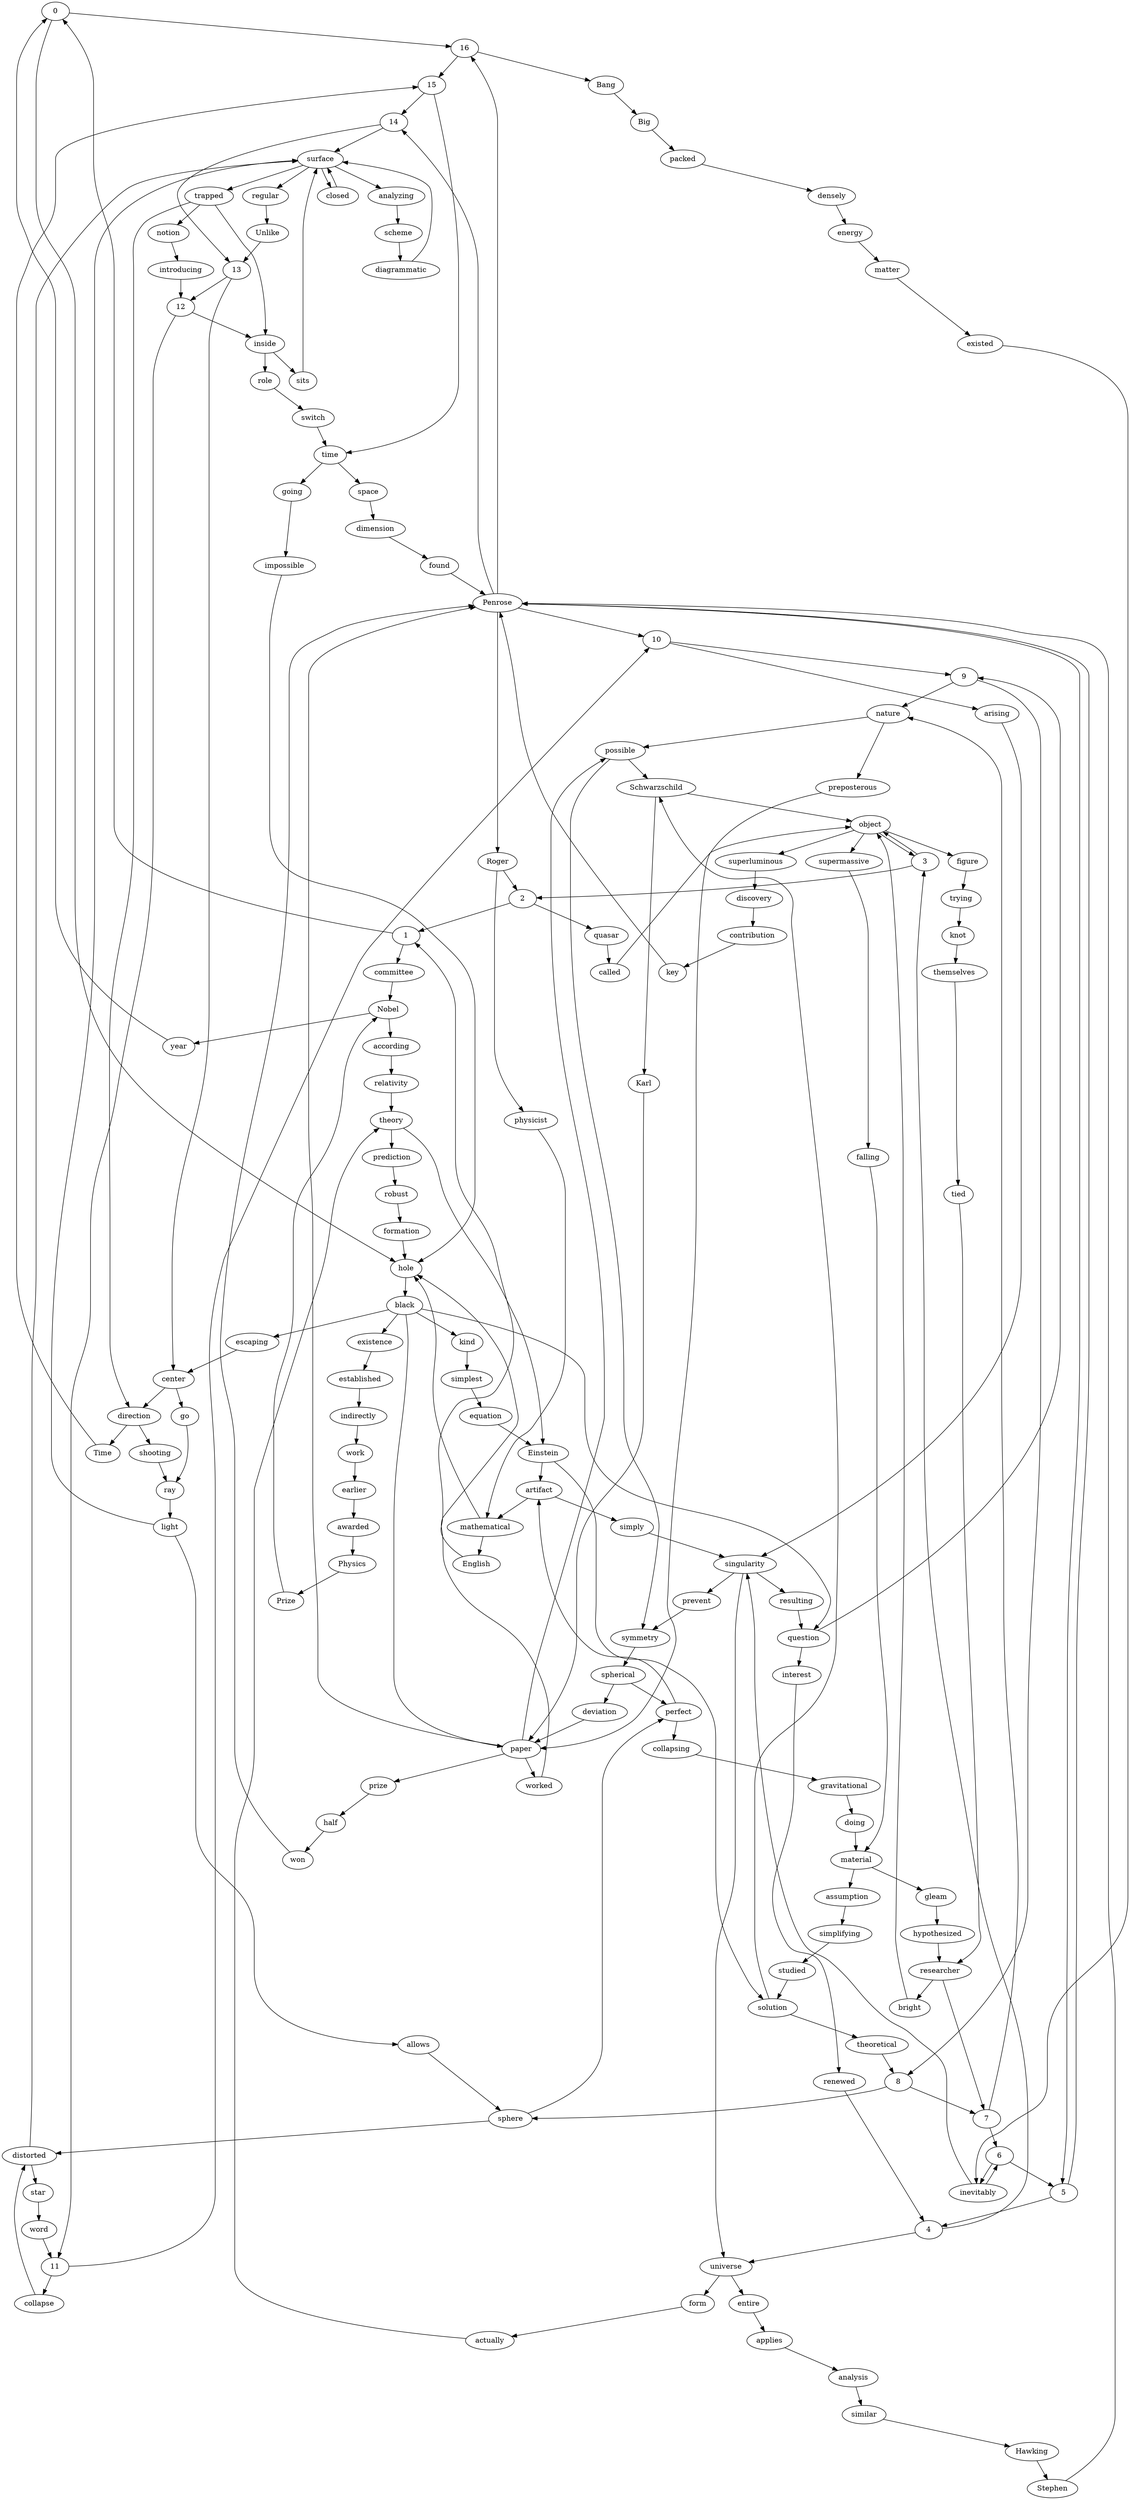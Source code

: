 strict digraph "" {
	0 -> 16;
	0 -> hole;
	16 -> 15;
	16 -> Bang;
	year -> 0;
	hole -> black;
	Nobel -> year;
	Nobel -> according;
	Prize -> Nobel;
	Physics -> Prize;
	awarded -> Physics;
	earlier -> awarded;
	work -> earlier;
	indirectly -> work;
	established -> indirectly;
	existence -> established;
	black -> existence;
	black -> paper;
	black -> question;
	black -> kind;
	black -> escaping;
	1 -> 0;
	1 -> committee;
	English -> 1;
	committee -> Nobel;
	mathematical -> hole;
	mathematical -> English;
	physicist -> mathematical;
	Roger -> physicist;
	Roger -> 2;
	Penrose -> 16;
	Penrose -> Roger;
	Penrose -> 5;
	Penrose -> 10;
	Penrose -> 14;
	won -> Penrose;
	half -> won;
	prize -> half;
	paper -> Penrose;
	paper -> prize;
	paper -> worked;
	paper -> possible;
	formation -> hole;
	robust -> formation;
	prediction -> robust;
	theory -> prediction;
	theory -> Einstein;
	relativity -> theory;
	according -> relativity;
	2 -> 1;
	2 -> quasar;
	quasar -> called;
	key -> Penrose;
	contribution -> key;
	discovery -> contribution;
	superluminous -> discovery;
	object -> superluminous;
	object -> 3;
	object -> supermassive;
	object -> figure;
	called -> object;
	3 -> 2;
	3 -> object;
	bright -> object;
	researcher -> bright;
	researcher -> 7;
	hypothesized -> researcher;
	gleam -> hypothesized;
	material -> gleam;
	material -> assumption;
	falling -> material;
	supermassive -> falling;
	4 -> 3;
	4 -> universe;
	renewed -> 4;
	universe -> form;
	universe -> entire;
	interest -> renewed;
	question -> interest;
	question -> 9;
	artifact -> mathematical;
	artifact -> simply;
	Einstein -> artifact;
	Einstein -> solution;
	actually -> theory;
	form -> actually;
	5 -> Penrose;
	5 -> 4;
	6 -> 5;
	6 -> inevitably;
	inevitably -> 6;
	inevitably -> singularity;
	7 -> 6;
	7 -> nature;
	nature -> possible;
	nature -> preposterous;
	tied -> researcher;
	themselves -> tied;
	knot -> themselves;
	trying -> knot;
	figure -> trying;
	Schwarzschild -> object;
	Schwarzschild -> Karl;
	solution -> Schwarzschild;
	solution -> theoretical;
	equation -> Einstein;
	simplest -> equation;
	kind -> simplest;
	worked -> hole;
	Karl -> paper;
	possible -> Schwarzschild;
	possible -> symmetry;
	8 -> 7;
	8 -> sphere;
	theoretical -> 8;
	sphere -> perfect;
	sphere -> distorted;
	studied -> solution;
	simplifying -> studied;
	assumption -> simplifying;
	doing -> material;
	gravitational -> doing;
	collapsing -> gravitational;
	perfect -> artifact;
	perfect -> collapsing;
	9 -> nature;
	9 -> 8;
	resulting -> question;
	singularity -> universe;
	singularity -> resulting;
	singularity -> prevent;
	simply -> singularity;
	spherical -> perfect;
	spherical -> deviation;
	symmetry -> spherical;
	preposterous -> paper;
	10 -> 9;
	10 -> arising;
	arising -> singularity;
	deviation -> paper;
	prevent -> symmetry;
	11 -> 10;
	11 -> collapse;
	word -> 11;
	collapse -> distorted;
	star -> word;
	distorted -> star;
	distorted -> surface;
	12 -> 11;
	12 -> inside;
	introducing -> 12;
	inside -> sits;
	inside -> role;
	notion -> introducing;
	trapped -> inside;
	trapped -> notion;
	trapped -> direction;
	surface -> trapped;
	surface -> analyzing;
	surface -> regular;
	surface -> closed;
	diagrammatic -> surface;
	scheme -> diagrammatic;
	analyzing -> scheme;
	sits -> surface;
	13 -> 12;
	13 -> center;
	Unlike -> 13;
	center -> direction;
	center -> go;
	regular -> Unlike;
	light -> surface;
	light -> allows;
	ray -> light;
	shooting -> ray;
	direction -> shooting;
	direction -> Time;
	closed -> surface;
	allows -> sphere;
	go -> ray;
	14 -> surface;
	14 -> 13;
	found -> Penrose;
	dimension -> found;
	space -> dimension;
	time -> space;
	time -> going;
	switch -> time;
	role -> switch;
	15 -> 14;
	15 -> time;
	Time -> 15;
	escaping -> center;
	impossible -> hole;
	going -> impossible;
	Bang -> Big;
	Stephen -> Penrose;
	Hawking -> Stephen;
	similar -> Hawking;
	analysis -> similar;
	applies -> analysis;
	entire -> applies;
	existed -> inevitably;
	matter -> existed;
	energy -> matter;
	densely -> energy;
	packed -> densely;
	Big -> packed;
}
